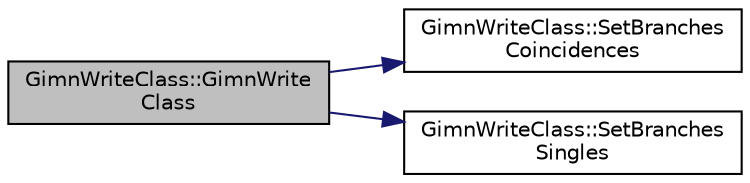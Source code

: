 digraph "GimnWriteClass::GimnWriteClass"
{
 // LATEX_PDF_SIZE
  edge [fontname="Helvetica",fontsize="10",labelfontname="Helvetica",labelfontsize="10"];
  node [fontname="Helvetica",fontsize="10",shape=record];
  rankdir="LR";
  Node1 [label="GimnWriteClass::GimnWrite\lClass",height=0.2,width=0.4,color="black", fillcolor="grey75", style="filled", fontcolor="black",tooltip=" "];
  Node1 -> Node2 [color="midnightblue",fontsize="10",style="solid",fontname="Helvetica"];
  Node2 [label="GimnWriteClass::SetBranches\lCoincidences",height=0.2,width=0.4,color="black", fillcolor="white", style="filled",URL="$classGimnWriteClass.html#a10a4fde7a3575507c96b02437ecdfbcf",tooltip="Ajusta as referencias internas para cada folha da arvore de coincidencias."];
  Node1 -> Node3 [color="midnightblue",fontsize="10",style="solid",fontname="Helvetica"];
  Node3 [label="GimnWriteClass::SetBranches\lSingles",height=0.2,width=0.4,color="black", fillcolor="white", style="filled",URL="$classGimnWriteClass.html#ac67b057211144290b7fc2c07aee69ffa",tooltip="Ajusta as folhas da arvore de singles."];
}
